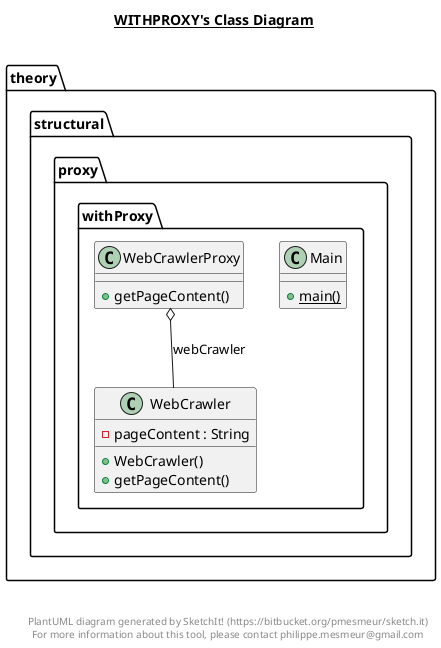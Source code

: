 @startuml

title __WITHPROXY's Class Diagram__\n

  namespace theory.structural.proxy.withProxy {
    class theory.structural.proxy.withProxy.Main {
        {static} + main()
    }
  }
  

  namespace theory.structural.proxy.withProxy {
    class theory.structural.proxy.withProxy.WebCrawler {
        - pageContent : String
        + WebCrawler()
        + getPageContent()
    }
  }
  

  namespace theory.structural.proxy.withProxy {
    class theory.structural.proxy.withProxy.WebCrawlerProxy {
        + getPageContent()
    }
  }
  

  theory.structural.proxy.withProxy.WebCrawlerProxy o-- theory.structural.proxy.withProxy.WebCrawler : webCrawler


right footer


PlantUML diagram generated by SketchIt! (https://bitbucket.org/pmesmeur/sketch.it)
For more information about this tool, please contact philippe.mesmeur@gmail.com
endfooter

@enduml

